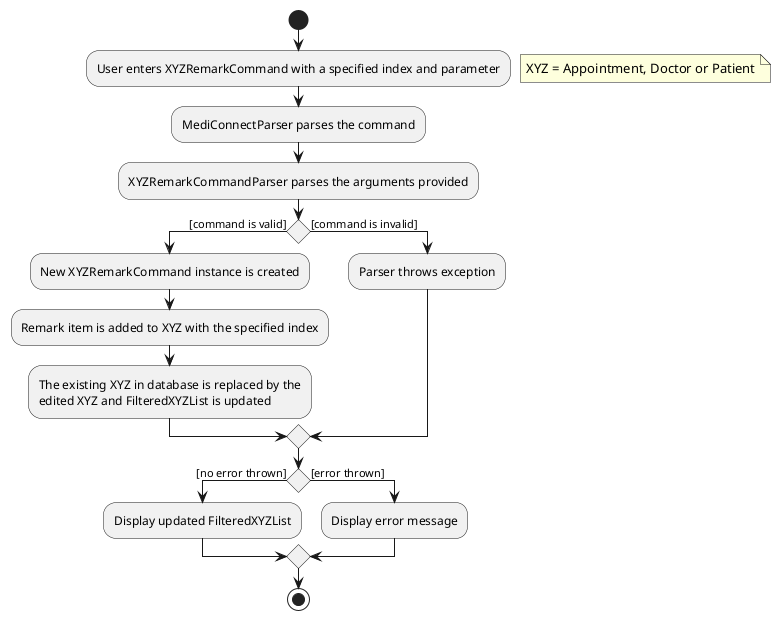 @startuml
'https://plantuml.com/activity-diagram-beta

start
:User enters XYZRemarkCommand with a specified index and parameter;
floating note right
    XYZ = Appointment, Doctor or Patient
end note
:MediConnectParser parses the command;
:XYZRemarkCommandParser parses the arguments provided;
if () then ([command is valid])
  :New XYZRemarkCommand instance is created;
  :Remark item is added to XYZ with the specified index;
  :The existing XYZ in database is replaced by the
  edited XYZ and FilteredXYZList is updated;
else ([command is invalid])
  :Parser throws exception;
endif
if () then ([no error thrown])
  :Display updated FilteredXYZList;
else ([error thrown])
  :Display error message;
endif
stop

@enduml
